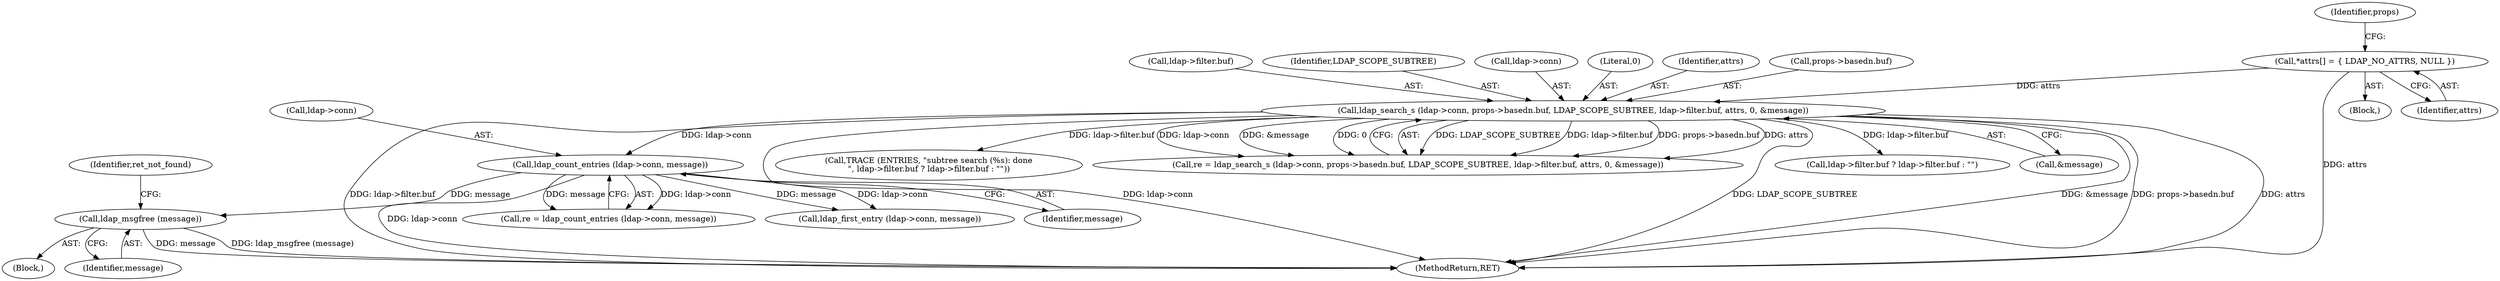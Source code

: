 digraph "0_webserver_fbda667221c51f0aa476a02366e0cf66cb012f88@API" {
"1000255" [label="(Call,ldap_msgfree (message))"];
"1000245" [label="(Call,ldap_count_entries (ldap->conn, message))"];
"1000188" [label="(Call,ldap_search_s (ldap->conn, props->basedn.buf, LDAP_SCOPE_SUBTREE, ldap->filter.buf, attrs, 0, &message))"];
"1000120" [label="(Call,*attrs[] = { LDAP_NO_ATTRS, NULL })"];
"1000246" [label="(Call,ldap->conn)"];
"1000249" [label="(Identifier,message)"];
"1000228" [label="(Call,TRACE (ENTRIES, \"subtree search (%s): done\n\", ldap->filter.buf ? ldap->filter.buf : \"\"))"];
"1000186" [label="(Call,re = ldap_search_s (ldap->conn, props->basedn.buf, LDAP_SCOPE_SUBTREE, ldap->filter.buf, attrs, 0, &message))"];
"1000261" [label="(Call,ldap_first_entry (ldap->conn, message))"];
"1000203" [label="(Identifier,attrs)"];
"1000258" [label="(Identifier,ret_not_found)"];
"1000192" [label="(Call,props->basedn.buf)"];
"1000254" [label="(Block,)"];
"1000112" [label="(Block,)"];
"1000198" [label="(Call,ldap->filter.buf)"];
"1000197" [label="(Identifier,LDAP_SCOPE_SUBTREE)"];
"1000189" [label="(Call,ldap->conn)"];
"1000231" [label="(Call,ldap->filter.buf ? ldap->filter.buf : \"\")"];
"1000120" [label="(Call,*attrs[] = { LDAP_NO_ATTRS, NULL })"];
"1000204" [label="(Literal,0)"];
"1000255" [label="(Call,ldap_msgfree (message))"];
"1000256" [label="(Identifier,message)"];
"1000188" [label="(Call,ldap_search_s (ldap->conn, props->basedn.buf, LDAP_SCOPE_SUBTREE, ldap->filter.buf, attrs, 0, &message))"];
"1000245" [label="(Call,ldap_count_entries (ldap->conn, message))"];
"1000243" [label="(Call,re = ldap_count_entries (ldap->conn, message))"];
"1000335" [label="(MethodReturn,RET)"];
"1000121" [label="(Identifier,attrs)"];
"1000205" [label="(Call,&message)"];
"1000124" [label="(Identifier,props)"];
"1000255" -> "1000254"  [label="AST: "];
"1000255" -> "1000256"  [label="CFG: "];
"1000256" -> "1000255"  [label="AST: "];
"1000258" -> "1000255"  [label="CFG: "];
"1000255" -> "1000335"  [label="DDG: ldap_msgfree (message)"];
"1000255" -> "1000335"  [label="DDG: message"];
"1000245" -> "1000255"  [label="DDG: message"];
"1000245" -> "1000243"  [label="AST: "];
"1000245" -> "1000249"  [label="CFG: "];
"1000246" -> "1000245"  [label="AST: "];
"1000249" -> "1000245"  [label="AST: "];
"1000243" -> "1000245"  [label="CFG: "];
"1000245" -> "1000335"  [label="DDG: ldap->conn"];
"1000245" -> "1000243"  [label="DDG: ldap->conn"];
"1000245" -> "1000243"  [label="DDG: message"];
"1000188" -> "1000245"  [label="DDG: ldap->conn"];
"1000245" -> "1000261"  [label="DDG: ldap->conn"];
"1000245" -> "1000261"  [label="DDG: message"];
"1000188" -> "1000186"  [label="AST: "];
"1000188" -> "1000205"  [label="CFG: "];
"1000189" -> "1000188"  [label="AST: "];
"1000192" -> "1000188"  [label="AST: "];
"1000197" -> "1000188"  [label="AST: "];
"1000198" -> "1000188"  [label="AST: "];
"1000203" -> "1000188"  [label="AST: "];
"1000204" -> "1000188"  [label="AST: "];
"1000205" -> "1000188"  [label="AST: "];
"1000186" -> "1000188"  [label="CFG: "];
"1000188" -> "1000335"  [label="DDG: ldap->conn"];
"1000188" -> "1000335"  [label="DDG: attrs"];
"1000188" -> "1000335"  [label="DDG: LDAP_SCOPE_SUBTREE"];
"1000188" -> "1000335"  [label="DDG: &message"];
"1000188" -> "1000335"  [label="DDG: props->basedn.buf"];
"1000188" -> "1000335"  [label="DDG: ldap->filter.buf"];
"1000188" -> "1000186"  [label="DDG: LDAP_SCOPE_SUBTREE"];
"1000188" -> "1000186"  [label="DDG: ldap->filter.buf"];
"1000188" -> "1000186"  [label="DDG: props->basedn.buf"];
"1000188" -> "1000186"  [label="DDG: attrs"];
"1000188" -> "1000186"  [label="DDG: ldap->conn"];
"1000188" -> "1000186"  [label="DDG: &message"];
"1000188" -> "1000186"  [label="DDG: 0"];
"1000120" -> "1000188"  [label="DDG: attrs"];
"1000188" -> "1000228"  [label="DDG: ldap->filter.buf"];
"1000188" -> "1000231"  [label="DDG: ldap->filter.buf"];
"1000120" -> "1000112"  [label="AST: "];
"1000120" -> "1000121"  [label="CFG: "];
"1000121" -> "1000120"  [label="AST: "];
"1000124" -> "1000120"  [label="CFG: "];
"1000120" -> "1000335"  [label="DDG: attrs"];
}
